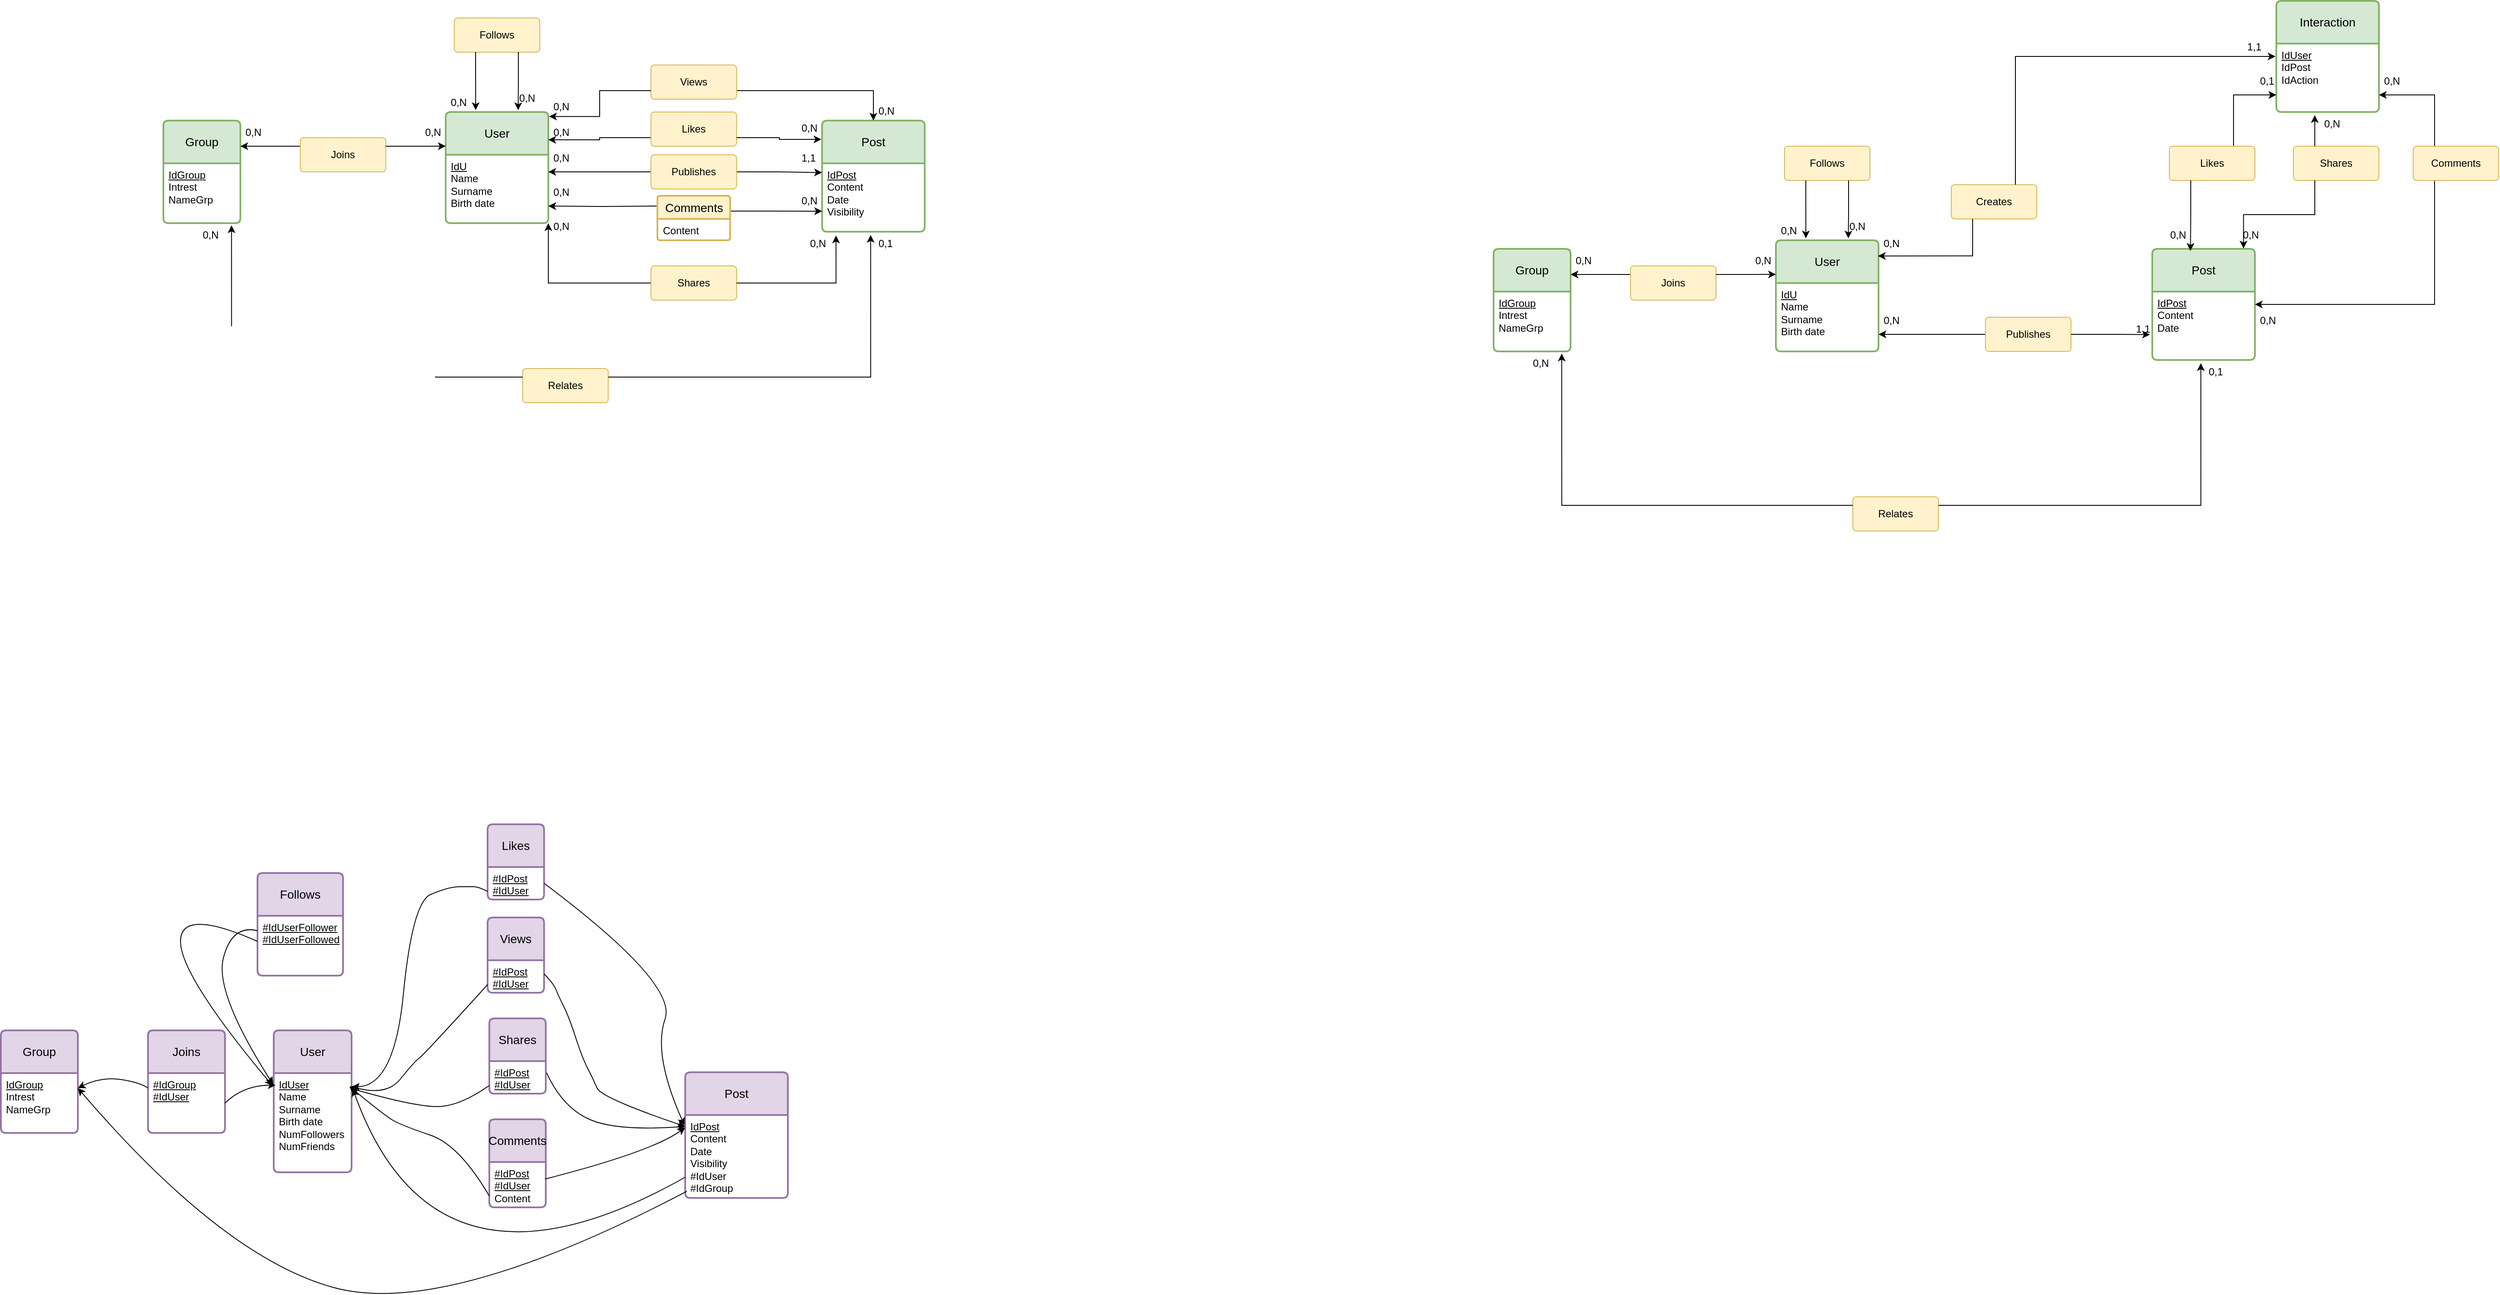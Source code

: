 <mxfile version="26.0.5">
  <diagram id="R2lEEEUBdFMjLlhIrx00" name="Page-1">
    <mxGraphModel dx="2925" dy="626" grid="1" gridSize="10" guides="1" tooltips="1" connect="1" arrows="0" fold="1" page="1" pageScale="1" pageWidth="1920" pageHeight="1200" math="0" shadow="0" extFonts="Permanent Marker^https://fonts.googleapis.com/css?family=Permanent+Marker">
      <root>
        <mxCell id="0" />
        <mxCell id="1" parent="0" />
        <mxCell id="twBmOA31EewbAZxq6B4R-10" value="User" style="swimlane;childLayout=stackLayout;horizontal=1;startSize=50;horizontalStack=0;rounded=1;fontSize=14;fontStyle=0;strokeWidth=2;resizeParent=0;resizeLast=1;shadow=0;dashed=0;align=center;arcSize=4;whiteSpace=wrap;html=1;fillColor=#d5e8d4;strokeColor=#82b366;" vertex="1" parent="1">
          <mxGeometry x="180" y="940" width="120" height="130" as="geometry" />
        </mxCell>
        <mxCell id="twBmOA31EewbAZxq6B4R-11" value="&lt;div&gt;&lt;u&gt;IdU&lt;/u&gt;&lt;/div&gt;&lt;div&gt;Name&lt;/div&gt;&lt;div&gt;Surname&lt;/div&gt;&lt;div&gt;Birth date&lt;/div&gt;" style="align=left;strokeColor=none;fillColor=none;spacingLeft=4;fontSize=12;verticalAlign=top;resizable=0;rotatable=0;part=1;html=1;" vertex="1" parent="twBmOA31EewbAZxq6B4R-10">
          <mxGeometry y="50" width="120" height="80" as="geometry" />
        </mxCell>
        <mxCell id="twBmOA31EewbAZxq6B4R-13" style="edgeStyle=orthogonalEdgeStyle;rounded=0;orthogonalLoop=1;jettySize=auto;html=1;exitX=1;exitY=1;exitDx=0;exitDy=0;entryX=1;entryY=1;entryDx=0;entryDy=0;" edge="1" parent="twBmOA31EewbAZxq6B4R-10" source="twBmOA31EewbAZxq6B4R-10" target="twBmOA31EewbAZxq6B4R-11">
          <mxGeometry relative="1" as="geometry" />
        </mxCell>
        <mxCell id="twBmOA31EewbAZxq6B4R-15" value="Post" style="swimlane;childLayout=stackLayout;horizontal=1;startSize=50;horizontalStack=0;rounded=1;fontSize=14;fontStyle=0;strokeWidth=2;resizeParent=0;resizeLast=1;shadow=0;dashed=0;align=center;arcSize=4;whiteSpace=wrap;html=1;fillColor=#d5e8d4;strokeColor=#82b366;" vertex="1" parent="1">
          <mxGeometry x="620" y="950" width="120" height="130" as="geometry" />
        </mxCell>
        <mxCell id="twBmOA31EewbAZxq6B4R-16" value="&lt;div&gt;&lt;u&gt;IdPost&lt;/u&gt;&lt;/div&gt;&lt;div&gt;Content&lt;/div&gt;&lt;div&gt;Date&lt;/div&gt;&lt;div&gt;Visibility&lt;br&gt;&lt;/div&gt;" style="align=left;strokeColor=none;fillColor=none;spacingLeft=4;fontSize=12;verticalAlign=top;resizable=0;rotatable=0;part=1;html=1;" vertex="1" parent="twBmOA31EewbAZxq6B4R-15">
          <mxGeometry y="50" width="120" height="80" as="geometry" />
        </mxCell>
        <mxCell id="twBmOA31EewbAZxq6B4R-17" style="edgeStyle=orthogonalEdgeStyle;rounded=0;orthogonalLoop=1;jettySize=auto;html=1;exitX=1;exitY=1;exitDx=0;exitDy=0;entryX=1;entryY=1;entryDx=0;entryDy=0;" edge="1" parent="twBmOA31EewbAZxq6B4R-15" source="twBmOA31EewbAZxq6B4R-15" target="twBmOA31EewbAZxq6B4R-16">
          <mxGeometry relative="1" as="geometry" />
        </mxCell>
        <mxCell id="twBmOA31EewbAZxq6B4R-31" style="edgeStyle=orthogonalEdgeStyle;rounded=0;orthogonalLoop=1;jettySize=auto;html=1;exitX=0;exitY=0.5;exitDx=0;exitDy=0;entryX=1;entryY=0.25;entryDx=0;entryDy=0;" edge="1" parent="1" source="twBmOA31EewbAZxq6B4R-29" target="twBmOA31EewbAZxq6B4R-11">
          <mxGeometry relative="1" as="geometry" />
        </mxCell>
        <mxCell id="twBmOA31EewbAZxq6B4R-53" style="edgeStyle=orthogonalEdgeStyle;rounded=0;orthogonalLoop=1;jettySize=auto;html=1;exitX=1;exitY=0.5;exitDx=0;exitDy=0;entryX=-0.001;entryY=0.135;entryDx=0;entryDy=0;entryPerimeter=0;" edge="1" parent="1" source="twBmOA31EewbAZxq6B4R-29" target="twBmOA31EewbAZxq6B4R-16">
          <mxGeometry relative="1" as="geometry">
            <mxPoint x="620" y="1010.222" as="targetPoint" />
          </mxGeometry>
        </mxCell>
        <mxCell id="twBmOA31EewbAZxq6B4R-29" value="&lt;div&gt;Publishes&lt;/div&gt;" style="rounded=1;arcSize=10;whiteSpace=wrap;html=1;align=center;fillColor=#fff2cc;strokeColor=#d6b656;" vertex="1" parent="1">
          <mxGeometry x="420" y="990" width="100" height="40" as="geometry" />
        </mxCell>
        <mxCell id="twBmOA31EewbAZxq6B4R-34" value="&lt;div&gt;1,1&lt;/div&gt;&lt;div&gt;&lt;br&gt;&lt;/div&gt;" style="text;strokeColor=none;fillColor=none;spacingLeft=4;spacingRight=4;overflow=hidden;rotatable=0;points=[[0,0.5],[1,0.5]];portConstraint=eastwest;fontSize=12;whiteSpace=wrap;html=1;" vertex="1" parent="1">
          <mxGeometry x="590" y="980" width="40" height="30" as="geometry" />
        </mxCell>
        <mxCell id="twBmOA31EewbAZxq6B4R-35" value="&lt;div&gt;0,N&lt;/div&gt;&lt;div&gt;&lt;br&gt;&lt;/div&gt;" style="text;strokeColor=none;fillColor=none;spacingLeft=4;spacingRight=4;overflow=hidden;rotatable=0;points=[[0,0.5],[1,0.5]];portConstraint=eastwest;fontSize=12;whiteSpace=wrap;html=1;" vertex="1" parent="1">
          <mxGeometry x="300" y="980" width="40" height="30" as="geometry" />
        </mxCell>
        <mxCell id="twBmOA31EewbAZxq6B4R-37" value="&lt;div&gt;Follows&lt;/div&gt;" style="rounded=1;arcSize=10;whiteSpace=wrap;html=1;align=center;fillColor=#fff2cc;strokeColor=#d6b656;" vertex="1" parent="1">
          <mxGeometry x="190" y="830" width="100" height="40" as="geometry" />
        </mxCell>
        <mxCell id="twBmOA31EewbAZxq6B4R-44" style="edgeStyle=orthogonalEdgeStyle;rounded=0;orthogonalLoop=1;jettySize=auto;html=1;exitX=0.75;exitY=1;exitDx=0;exitDy=0;entryX=0.706;entryY=-0.017;entryDx=0;entryDy=0;entryPerimeter=0;" edge="1" parent="1" source="twBmOA31EewbAZxq6B4R-37" target="twBmOA31EewbAZxq6B4R-10">
          <mxGeometry relative="1" as="geometry" />
        </mxCell>
        <mxCell id="twBmOA31EewbAZxq6B4R-46" value="&lt;div&gt;0,N&lt;/div&gt;&lt;div&gt;&lt;br&gt;&lt;/div&gt;" style="text;strokeColor=none;fillColor=none;spacingLeft=4;spacingRight=4;overflow=hidden;rotatable=0;points=[[0,0.5],[1,0.5]];portConstraint=eastwest;fontSize=12;whiteSpace=wrap;html=1;" vertex="1" parent="1">
          <mxGeometry x="260" y="910" width="40" height="30" as="geometry" />
        </mxCell>
        <mxCell id="twBmOA31EewbAZxq6B4R-47" value="&lt;div&gt;0,N&lt;/div&gt;&lt;div&gt;&lt;br&gt;&lt;/div&gt;" style="text;strokeColor=none;fillColor=none;spacingLeft=4;spacingRight=4;overflow=hidden;rotatable=0;points=[[0,0.5],[1,0.5]];portConstraint=eastwest;fontSize=12;whiteSpace=wrap;html=1;" vertex="1" parent="1">
          <mxGeometry x="180" y="915" width="40" height="30" as="geometry" />
        </mxCell>
        <mxCell id="twBmOA31EewbAZxq6B4R-57" style="edgeStyle=orthogonalEdgeStyle;rounded=0;orthogonalLoop=1;jettySize=auto;html=1;entryX=1;entryY=0.75;entryDx=0;entryDy=0;" edge="1" parent="1" target="twBmOA31EewbAZxq6B4R-11">
          <mxGeometry relative="1" as="geometry">
            <mxPoint x="427" y="1050" as="sourcePoint" />
          </mxGeometry>
        </mxCell>
        <mxCell id="twBmOA31EewbAZxq6B4R-61" style="edgeStyle=orthogonalEdgeStyle;rounded=0;orthogonalLoop=1;jettySize=auto;html=1;exitX=0.985;exitY=0.344;exitDx=0;exitDy=0;exitPerimeter=0;" edge="1" parent="1" source="twBmOA31EewbAZxq6B4R-401">
          <mxGeometry relative="1" as="geometry">
            <mxPoint x="520" y="1060.0" as="sourcePoint" />
            <mxPoint x="620" y="1056" as="targetPoint" />
          </mxGeometry>
        </mxCell>
        <mxCell id="twBmOA31EewbAZxq6B4R-62" value="&lt;div&gt;0,N&lt;/div&gt;&lt;div&gt;&lt;br&gt;&lt;/div&gt;" style="text;strokeColor=none;fillColor=none;spacingLeft=4;spacingRight=4;overflow=hidden;rotatable=0;points=[[0,0.5],[1,0.5]];portConstraint=eastwest;fontSize=12;whiteSpace=wrap;html=1;" vertex="1" parent="1">
          <mxGeometry x="590" y="1030" width="40" height="30" as="geometry" />
        </mxCell>
        <mxCell id="twBmOA31EewbAZxq6B4R-63" value="&lt;div&gt;0,N&lt;/div&gt;&lt;div&gt;&lt;br&gt;&lt;/div&gt;" style="text;strokeColor=none;fillColor=none;spacingLeft=4;spacingRight=4;overflow=hidden;rotatable=0;points=[[0,0.5],[1,0.5]];portConstraint=eastwest;fontSize=12;whiteSpace=wrap;html=1;" vertex="1" parent="1">
          <mxGeometry x="300" y="1020" width="40" height="30" as="geometry" />
        </mxCell>
        <mxCell id="twBmOA31EewbAZxq6B4R-94" style="edgeStyle=orthogonalEdgeStyle;rounded=0;orthogonalLoop=1;jettySize=auto;html=1;exitX=0;exitY=0.75;exitDx=0;exitDy=0;entryX=1;entryY=0.25;entryDx=0;entryDy=0;" edge="1" parent="1" source="twBmOA31EewbAZxq6B4R-64" target="twBmOA31EewbAZxq6B4R-10">
          <mxGeometry relative="1" as="geometry">
            <mxPoint x="305" y="970.143" as="targetPoint" />
          </mxGeometry>
        </mxCell>
        <mxCell id="twBmOA31EewbAZxq6B4R-64" value="Likes" style="rounded=1;arcSize=10;whiteSpace=wrap;html=1;align=center;fillColor=#fff2cc;strokeColor=#d6b656;" vertex="1" parent="1">
          <mxGeometry x="420" y="940" width="100" height="40" as="geometry" />
        </mxCell>
        <mxCell id="twBmOA31EewbAZxq6B4R-67" style="edgeStyle=orthogonalEdgeStyle;rounded=0;orthogonalLoop=1;jettySize=auto;html=1;exitX=1;exitY=0.75;exitDx=0;exitDy=0;entryX=-0.007;entryY=0.169;entryDx=0;entryDy=0;entryPerimeter=0;" edge="1" parent="1" source="twBmOA31EewbAZxq6B4R-64" target="twBmOA31EewbAZxq6B4R-15">
          <mxGeometry relative="1" as="geometry" />
        </mxCell>
        <mxCell id="twBmOA31EewbAZxq6B4R-68" value="&lt;div&gt;0,N&lt;/div&gt;&lt;div&gt;&lt;br&gt;&lt;/div&gt;" style="text;strokeColor=none;fillColor=none;spacingLeft=4;spacingRight=4;overflow=hidden;rotatable=0;points=[[0,0.5],[1,0.5]];portConstraint=eastwest;fontSize=12;whiteSpace=wrap;html=1;" vertex="1" parent="1">
          <mxGeometry x="590" y="945" width="40" height="30" as="geometry" />
        </mxCell>
        <mxCell id="twBmOA31EewbAZxq6B4R-69" value="&lt;div&gt;0,N&lt;/div&gt;&lt;div&gt;&lt;br&gt;&lt;/div&gt;" style="text;strokeColor=none;fillColor=none;spacingLeft=4;spacingRight=4;overflow=hidden;rotatable=0;points=[[0,0.5],[1,0.5]];portConstraint=eastwest;fontSize=12;whiteSpace=wrap;html=1;" vertex="1" parent="1">
          <mxGeometry x="300" y="950" width="40" height="30" as="geometry" />
        </mxCell>
        <mxCell id="twBmOA31EewbAZxq6B4R-72" style="edgeStyle=orthogonalEdgeStyle;rounded=0;orthogonalLoop=1;jettySize=auto;html=1;exitX=0;exitY=0.5;exitDx=0;exitDy=0;entryX=1;entryY=1;entryDx=0;entryDy=0;" edge="1" parent="1" source="twBmOA31EewbAZxq6B4R-70" target="twBmOA31EewbAZxq6B4R-11">
          <mxGeometry relative="1" as="geometry" />
        </mxCell>
        <mxCell id="twBmOA31EewbAZxq6B4R-70" value="&lt;div&gt;Shares&lt;/div&gt;" style="rounded=1;arcSize=10;whiteSpace=wrap;html=1;align=center;fillColor=#fff2cc;strokeColor=#d6b656;" vertex="1" parent="1">
          <mxGeometry x="420" y="1120" width="100" height="40" as="geometry" />
        </mxCell>
        <mxCell id="twBmOA31EewbAZxq6B4R-71" style="edgeStyle=orthogonalEdgeStyle;rounded=0;orthogonalLoop=1;jettySize=auto;html=1;exitX=1;exitY=0.5;exitDx=0;exitDy=0;entryX=0.136;entryY=1.056;entryDx=0;entryDy=0;entryPerimeter=0;" edge="1" parent="1" source="twBmOA31EewbAZxq6B4R-70" target="twBmOA31EewbAZxq6B4R-16">
          <mxGeometry relative="1" as="geometry" />
        </mxCell>
        <mxCell id="twBmOA31EewbAZxq6B4R-73" value="&lt;div&gt;0,N&lt;/div&gt;&lt;div&gt;&lt;br&gt;&lt;/div&gt;" style="text;strokeColor=none;fillColor=none;spacingLeft=4;spacingRight=4;overflow=hidden;rotatable=0;points=[[0,0.5],[1,0.5]];portConstraint=eastwest;fontSize=12;whiteSpace=wrap;html=1;" vertex="1" parent="1">
          <mxGeometry x="600" y="1080" width="40" height="30" as="geometry" />
        </mxCell>
        <mxCell id="twBmOA31EewbAZxq6B4R-74" value="&lt;div&gt;0,N&lt;/div&gt;&lt;div&gt;&lt;br&gt;&lt;/div&gt;" style="text;strokeColor=none;fillColor=none;spacingLeft=4;spacingRight=4;overflow=hidden;rotatable=0;points=[[0,0.5],[1,0.5]];portConstraint=eastwest;fontSize=12;whiteSpace=wrap;html=1;" vertex="1" parent="1">
          <mxGeometry x="300" y="1060" width="40" height="30" as="geometry" />
        </mxCell>
        <mxCell id="twBmOA31EewbAZxq6B4R-75" value="Group" style="swimlane;childLayout=stackLayout;horizontal=1;startSize=50;horizontalStack=0;rounded=1;fontSize=14;fontStyle=0;strokeWidth=2;resizeParent=0;resizeLast=1;shadow=0;dashed=0;align=center;arcSize=4;whiteSpace=wrap;html=1;fillColor=#d5e8d4;strokeColor=#82b366;" vertex="1" parent="1">
          <mxGeometry x="-150" y="950" width="90" height="120" as="geometry" />
        </mxCell>
        <mxCell id="twBmOA31EewbAZxq6B4R-76" value="&lt;div&gt;&lt;u&gt;IdGroup&lt;/u&gt;&lt;/div&gt;&lt;div&gt;&lt;div&gt;Intrest&lt;/div&gt;&lt;/div&gt;&lt;div&gt;NameGrp&lt;/div&gt;&lt;div&gt;&lt;br&gt;&lt;/div&gt;&lt;div&gt;&lt;br&gt;&lt;/div&gt;" style="align=left;strokeColor=none;fillColor=none;spacingLeft=4;fontSize=12;verticalAlign=top;resizable=0;rotatable=0;part=1;html=1;" vertex="1" parent="twBmOA31EewbAZxq6B4R-75">
          <mxGeometry y="50" width="90" height="70" as="geometry" />
        </mxCell>
        <mxCell id="twBmOA31EewbAZxq6B4R-77" style="edgeStyle=orthogonalEdgeStyle;rounded=0;orthogonalLoop=1;jettySize=auto;html=1;exitX=1;exitY=1;exitDx=0;exitDy=0;entryX=1;entryY=1;entryDx=0;entryDy=0;" edge="1" parent="twBmOA31EewbAZxq6B4R-75" source="twBmOA31EewbAZxq6B4R-75" target="twBmOA31EewbAZxq6B4R-76">
          <mxGeometry relative="1" as="geometry" />
        </mxCell>
        <mxCell id="twBmOA31EewbAZxq6B4R-79" style="edgeStyle=orthogonalEdgeStyle;rounded=0;orthogonalLoop=1;jettySize=auto;html=1;exitX=0;exitY=0.25;exitDx=0;exitDy=0;entryX=1;entryY=0.25;entryDx=0;entryDy=0;" edge="1" parent="1" source="twBmOA31EewbAZxq6B4R-78" target="twBmOA31EewbAZxq6B4R-75">
          <mxGeometry relative="1" as="geometry" />
        </mxCell>
        <mxCell id="twBmOA31EewbAZxq6B4R-78" value="&lt;div&gt;Joins&lt;/div&gt;" style="rounded=1;arcSize=10;whiteSpace=wrap;html=1;align=center;fillColor=#fff2cc;strokeColor=#d6b656;" vertex="1" parent="1">
          <mxGeometry x="10" y="970" width="100" height="40" as="geometry" />
        </mxCell>
        <mxCell id="twBmOA31EewbAZxq6B4R-80" style="edgeStyle=orthogonalEdgeStyle;rounded=0;orthogonalLoop=1;jettySize=auto;html=1;exitX=1;exitY=0.25;exitDx=0;exitDy=0;entryX=0;entryY=0.307;entryDx=0;entryDy=0;entryPerimeter=0;" edge="1" parent="1" source="twBmOA31EewbAZxq6B4R-78" target="twBmOA31EewbAZxq6B4R-10">
          <mxGeometry relative="1" as="geometry" />
        </mxCell>
        <mxCell id="twBmOA31EewbAZxq6B4R-81" value="&lt;div&gt;0,N&lt;/div&gt;&lt;div&gt;&lt;br&gt;&lt;/div&gt;" style="text;strokeColor=none;fillColor=none;spacingLeft=4;spacingRight=4;overflow=hidden;rotatable=0;points=[[0,0.5],[1,0.5]];portConstraint=eastwest;fontSize=12;whiteSpace=wrap;html=1;" vertex="1" parent="1">
          <mxGeometry x="150" y="950" width="40" height="30" as="geometry" />
        </mxCell>
        <mxCell id="twBmOA31EewbAZxq6B4R-82" value="&lt;div&gt;0,N&lt;/div&gt;&lt;div&gt;&lt;br&gt;&lt;/div&gt;" style="text;strokeColor=none;fillColor=none;spacingLeft=4;spacingRight=4;overflow=hidden;rotatable=0;points=[[0,0.5],[1,0.5]];portConstraint=eastwest;fontSize=12;whiteSpace=wrap;html=1;" vertex="1" parent="1">
          <mxGeometry x="-60" y="950" width="40" height="30" as="geometry" />
        </mxCell>
        <mxCell id="twBmOA31EewbAZxq6B4R-83" value="&lt;div&gt;Relates&lt;/div&gt;" style="rounded=1;arcSize=10;whiteSpace=wrap;html=1;align=center;fillColor=#fff2cc;strokeColor=#d6b656;" vertex="1" parent="1">
          <mxGeometry x="270" y="1240" width="100" height="40" as="geometry" />
        </mxCell>
        <mxCell id="twBmOA31EewbAZxq6B4R-84" style="edgeStyle=orthogonalEdgeStyle;rounded=0;orthogonalLoop=1;jettySize=auto;html=1;exitX=0;exitY=0.25;exitDx=0;exitDy=0;entryX=0.885;entryY=1.036;entryDx=0;entryDy=0;entryPerimeter=0;" edge="1" parent="1" source="twBmOA31EewbAZxq6B4R-83" target="twBmOA31EewbAZxq6B4R-76">
          <mxGeometry relative="1" as="geometry" />
        </mxCell>
        <mxCell id="twBmOA31EewbAZxq6B4R-85" style="edgeStyle=orthogonalEdgeStyle;rounded=0;orthogonalLoop=1;jettySize=auto;html=1;exitX=1;exitY=0.25;exitDx=0;exitDy=0;entryX=0.473;entryY=1.047;entryDx=0;entryDy=0;entryPerimeter=0;" edge="1" parent="1" source="twBmOA31EewbAZxq6B4R-83" target="twBmOA31EewbAZxq6B4R-16">
          <mxGeometry relative="1" as="geometry" />
        </mxCell>
        <mxCell id="twBmOA31EewbAZxq6B4R-86" value="0,1" style="text;strokeColor=none;fillColor=none;spacingLeft=4;spacingRight=4;overflow=hidden;rotatable=0;points=[[0,0.5],[1,0.5]];portConstraint=eastwest;fontSize=12;whiteSpace=wrap;html=1;" vertex="1" parent="1">
          <mxGeometry x="680" y="1080" width="40" height="30" as="geometry" />
        </mxCell>
        <mxCell id="twBmOA31EewbAZxq6B4R-87" value="&lt;div&gt;0,N&lt;/div&gt;" style="text;strokeColor=none;fillColor=none;spacingLeft=4;spacingRight=4;overflow=hidden;rotatable=0;points=[[0,0.5],[1,0.5]];portConstraint=eastwest;fontSize=12;whiteSpace=wrap;html=1;" vertex="1" parent="1">
          <mxGeometry x="-110" y="1070" width="40" height="30" as="geometry" />
        </mxCell>
        <mxCell id="twBmOA31EewbAZxq6B4R-92" style="edgeStyle=orthogonalEdgeStyle;rounded=0;orthogonalLoop=1;jettySize=auto;html=1;exitX=1;exitY=0.75;exitDx=0;exitDy=0;entryX=0.5;entryY=0;entryDx=0;entryDy=0;" edge="1" parent="1" source="twBmOA31EewbAZxq6B4R-90" target="twBmOA31EewbAZxq6B4R-15">
          <mxGeometry relative="1" as="geometry" />
        </mxCell>
        <mxCell id="twBmOA31EewbAZxq6B4R-90" value="Views" style="rounded=1;arcSize=10;whiteSpace=wrap;html=1;align=center;fillColor=#fff2cc;strokeColor=#d6b656;" vertex="1" parent="1">
          <mxGeometry x="420" y="885" width="100" height="40" as="geometry" />
        </mxCell>
        <mxCell id="twBmOA31EewbAZxq6B4R-96" style="edgeStyle=orthogonalEdgeStyle;rounded=0;orthogonalLoop=1;jettySize=auto;html=1;exitX=0;exitY=0.75;exitDx=0;exitDy=0;entryX=1.008;entryY=0.04;entryDx=0;entryDy=0;entryPerimeter=0;" edge="1" parent="1" source="twBmOA31EewbAZxq6B4R-90" target="twBmOA31EewbAZxq6B4R-10">
          <mxGeometry relative="1" as="geometry" />
        </mxCell>
        <mxCell id="twBmOA31EewbAZxq6B4R-97" value="&lt;div&gt;0,N&lt;/div&gt;&lt;div&gt;&lt;br&gt;&lt;/div&gt;" style="text;strokeColor=none;fillColor=none;spacingLeft=4;spacingRight=4;overflow=hidden;rotatable=0;points=[[0,0.5],[1,0.5]];portConstraint=eastwest;fontSize=12;whiteSpace=wrap;html=1;" vertex="1" parent="1">
          <mxGeometry x="300" y="920" width="40" height="30" as="geometry" />
        </mxCell>
        <mxCell id="twBmOA31EewbAZxq6B4R-98" value="&lt;div&gt;0,N&lt;/div&gt;&lt;div&gt;&lt;br&gt;&lt;/div&gt;" style="text;strokeColor=none;fillColor=none;spacingLeft=4;spacingRight=4;overflow=hidden;rotatable=0;points=[[0,0.5],[1,0.5]];portConstraint=eastwest;fontSize=12;whiteSpace=wrap;html=1;" vertex="1" parent="1">
          <mxGeometry x="680" y="925" width="40" height="30" as="geometry" />
        </mxCell>
        <mxCell id="twBmOA31EewbAZxq6B4R-104" style="edgeStyle=orthogonalEdgeStyle;rounded=0;orthogonalLoop=1;jettySize=auto;html=1;exitX=0.25;exitY=1;exitDx=0;exitDy=0;entryX=0.292;entryY=-0.017;entryDx=0;entryDy=0;entryPerimeter=0;" edge="1" parent="1" source="twBmOA31EewbAZxq6B4R-37" target="twBmOA31EewbAZxq6B4R-10">
          <mxGeometry relative="1" as="geometry" />
        </mxCell>
        <mxCell id="twBmOA31EewbAZxq6B4R-115" value="User" style="swimlane;childLayout=stackLayout;horizontal=1;startSize=50;horizontalStack=0;rounded=1;fontSize=14;fontStyle=0;strokeWidth=2;resizeParent=0;resizeLast=1;shadow=0;dashed=0;align=center;arcSize=4;whiteSpace=wrap;html=1;fillColor=#d5e8d4;strokeColor=#82b366;" vertex="1" parent="1">
          <mxGeometry x="1735" y="1090" width="120" height="130" as="geometry" />
        </mxCell>
        <mxCell id="twBmOA31EewbAZxq6B4R-116" value="&lt;div&gt;&lt;u&gt;IdU&lt;/u&gt;&lt;/div&gt;&lt;div&gt;Name&lt;/div&gt;&lt;div&gt;Surname&lt;/div&gt;&lt;div&gt;Birth date&lt;/div&gt;" style="align=left;strokeColor=none;fillColor=none;spacingLeft=4;fontSize=12;verticalAlign=top;resizable=0;rotatable=0;part=1;html=1;" vertex="1" parent="twBmOA31EewbAZxq6B4R-115">
          <mxGeometry y="50" width="120" height="80" as="geometry" />
        </mxCell>
        <mxCell id="twBmOA31EewbAZxq6B4R-117" style="edgeStyle=orthogonalEdgeStyle;rounded=0;orthogonalLoop=1;jettySize=auto;html=1;exitX=1;exitY=1;exitDx=0;exitDy=0;entryX=1;entryY=1;entryDx=0;entryDy=0;" edge="1" parent="twBmOA31EewbAZxq6B4R-115" source="twBmOA31EewbAZxq6B4R-115" target="twBmOA31EewbAZxq6B4R-116">
          <mxGeometry relative="1" as="geometry" />
        </mxCell>
        <mxCell id="twBmOA31EewbAZxq6B4R-118" value="Post" style="swimlane;childLayout=stackLayout;horizontal=1;startSize=50;horizontalStack=0;rounded=1;fontSize=14;fontStyle=0;strokeWidth=2;resizeParent=0;resizeLast=1;shadow=0;dashed=0;align=center;arcSize=4;whiteSpace=wrap;html=1;fillColor=#d5e8d4;strokeColor=#82b366;" vertex="1" parent="1">
          <mxGeometry x="2175" y="1100" width="120" height="130" as="geometry" />
        </mxCell>
        <mxCell id="twBmOA31EewbAZxq6B4R-119" value="&lt;div&gt;&lt;u&gt;IdPost&lt;/u&gt;&lt;/div&gt;&lt;div&gt;Content&lt;/div&gt;&lt;div&gt;Date&lt;/div&gt;&lt;div&gt;&lt;br&gt;&lt;/div&gt;" style="align=left;strokeColor=none;fillColor=none;spacingLeft=4;fontSize=12;verticalAlign=top;resizable=0;rotatable=0;part=1;html=1;" vertex="1" parent="twBmOA31EewbAZxq6B4R-118">
          <mxGeometry y="50" width="120" height="80" as="geometry" />
        </mxCell>
        <mxCell id="twBmOA31EewbAZxq6B4R-120" style="edgeStyle=orthogonalEdgeStyle;rounded=0;orthogonalLoop=1;jettySize=auto;html=1;exitX=1;exitY=1;exitDx=0;exitDy=0;entryX=1;entryY=1;entryDx=0;entryDy=0;" edge="1" parent="twBmOA31EewbAZxq6B4R-118" source="twBmOA31EewbAZxq6B4R-118" target="twBmOA31EewbAZxq6B4R-119">
          <mxGeometry relative="1" as="geometry" />
        </mxCell>
        <mxCell id="twBmOA31EewbAZxq6B4R-276" style="edgeStyle=orthogonalEdgeStyle;rounded=0;orthogonalLoop=1;jettySize=auto;html=1;exitX=0;exitY=0.5;exitDx=0;exitDy=0;entryX=1;entryY=0.75;entryDx=0;entryDy=0;" edge="1" parent="1" source="twBmOA31EewbAZxq6B4R-123" target="twBmOA31EewbAZxq6B4R-116">
          <mxGeometry relative="1" as="geometry" />
        </mxCell>
        <mxCell id="twBmOA31EewbAZxq6B4R-123" value="&lt;div&gt;Publishes&lt;/div&gt;" style="rounded=1;arcSize=10;whiteSpace=wrap;html=1;align=center;fillColor=#fff2cc;strokeColor=#d6b656;" vertex="1" parent="1">
          <mxGeometry x="1980" y="1180" width="100" height="40" as="geometry" />
        </mxCell>
        <mxCell id="twBmOA31EewbAZxq6B4R-124" value="&lt;div&gt;1,1&lt;/div&gt;&lt;div&gt;&lt;br&gt;&lt;/div&gt;" style="text;strokeColor=none;fillColor=none;spacingLeft=4;spacingRight=4;overflow=hidden;rotatable=0;points=[[0,0.5],[1,0.5]];portConstraint=eastwest;fontSize=12;whiteSpace=wrap;html=1;" vertex="1" parent="1">
          <mxGeometry x="2150" y="1180" width="40" height="30" as="geometry" />
        </mxCell>
        <mxCell id="twBmOA31EewbAZxq6B4R-125" value="&lt;div&gt;0,N&lt;/div&gt;&lt;div&gt;&lt;br&gt;&lt;/div&gt;" style="text;strokeColor=none;fillColor=none;spacingLeft=4;spacingRight=4;overflow=hidden;rotatable=0;points=[[0,0.5],[1,0.5]];portConstraint=eastwest;fontSize=12;whiteSpace=wrap;html=1;" vertex="1" parent="1">
          <mxGeometry x="1855" y="1170" width="40" height="30" as="geometry" />
        </mxCell>
        <mxCell id="twBmOA31EewbAZxq6B4R-127" value="&lt;div&gt;Follows&lt;/div&gt;" style="rounded=1;arcSize=10;whiteSpace=wrap;html=1;align=center;fillColor=#fff2cc;strokeColor=#d6b656;" vertex="1" parent="1">
          <mxGeometry x="1745" y="980" width="100" height="40" as="geometry" />
        </mxCell>
        <mxCell id="twBmOA31EewbAZxq6B4R-129" style="edgeStyle=orthogonalEdgeStyle;rounded=0;orthogonalLoop=1;jettySize=auto;html=1;exitX=0.75;exitY=1;exitDx=0;exitDy=0;entryX=0.706;entryY=-0.017;entryDx=0;entryDy=0;entryPerimeter=0;" edge="1" parent="1" source="twBmOA31EewbAZxq6B4R-127" target="twBmOA31EewbAZxq6B4R-115">
          <mxGeometry relative="1" as="geometry" />
        </mxCell>
        <mxCell id="twBmOA31EewbAZxq6B4R-130" value="&lt;div&gt;0,N&lt;/div&gt;&lt;div&gt;&lt;br&gt;&lt;/div&gt;" style="text;strokeColor=none;fillColor=none;spacingLeft=4;spacingRight=4;overflow=hidden;rotatable=0;points=[[0,0.5],[1,0.5]];portConstraint=eastwest;fontSize=12;whiteSpace=wrap;html=1;" vertex="1" parent="1">
          <mxGeometry x="1815" y="1060" width="40" height="30" as="geometry" />
        </mxCell>
        <mxCell id="twBmOA31EewbAZxq6B4R-131" value="&lt;div&gt;0,N&lt;/div&gt;&lt;div&gt;&lt;br&gt;&lt;/div&gt;" style="text;strokeColor=none;fillColor=none;spacingLeft=4;spacingRight=4;overflow=hidden;rotatable=0;points=[[0,0.5],[1,0.5]];portConstraint=eastwest;fontSize=12;whiteSpace=wrap;html=1;" vertex="1" parent="1">
          <mxGeometry x="1735" y="1065" width="40" height="30" as="geometry" />
        </mxCell>
        <mxCell id="twBmOA31EewbAZxq6B4R-149" value="Group" style="swimlane;childLayout=stackLayout;horizontal=1;startSize=50;horizontalStack=0;rounded=1;fontSize=14;fontStyle=0;strokeWidth=2;resizeParent=0;resizeLast=1;shadow=0;dashed=0;align=center;arcSize=4;whiteSpace=wrap;html=1;fillColor=#d5e8d4;strokeColor=#82b366;" vertex="1" parent="1">
          <mxGeometry x="1405" y="1100" width="90" height="120" as="geometry" />
        </mxCell>
        <mxCell id="twBmOA31EewbAZxq6B4R-150" value="&lt;div&gt;&lt;u&gt;IdGroup&lt;/u&gt;&lt;/div&gt;&lt;div&gt;&lt;div&gt;Intrest&lt;/div&gt;&lt;/div&gt;&lt;div&gt;NameGrp&lt;/div&gt;&lt;div&gt;&lt;br&gt;&lt;/div&gt;&lt;div&gt;&lt;br&gt;&lt;/div&gt;" style="align=left;strokeColor=none;fillColor=none;spacingLeft=4;fontSize=12;verticalAlign=top;resizable=0;rotatable=0;part=1;html=1;" vertex="1" parent="twBmOA31EewbAZxq6B4R-149">
          <mxGeometry y="50" width="90" height="70" as="geometry" />
        </mxCell>
        <mxCell id="twBmOA31EewbAZxq6B4R-151" style="edgeStyle=orthogonalEdgeStyle;rounded=0;orthogonalLoop=1;jettySize=auto;html=1;exitX=1;exitY=1;exitDx=0;exitDy=0;entryX=1;entryY=1;entryDx=0;entryDy=0;" edge="1" parent="twBmOA31EewbAZxq6B4R-149" source="twBmOA31EewbAZxq6B4R-149" target="twBmOA31EewbAZxq6B4R-150">
          <mxGeometry relative="1" as="geometry" />
        </mxCell>
        <mxCell id="twBmOA31EewbAZxq6B4R-152" style="edgeStyle=orthogonalEdgeStyle;rounded=0;orthogonalLoop=1;jettySize=auto;html=1;exitX=0;exitY=0.25;exitDx=0;exitDy=0;entryX=1;entryY=0.25;entryDx=0;entryDy=0;" edge="1" parent="1" source="twBmOA31EewbAZxq6B4R-153" target="twBmOA31EewbAZxq6B4R-149">
          <mxGeometry relative="1" as="geometry" />
        </mxCell>
        <mxCell id="twBmOA31EewbAZxq6B4R-153" value="&lt;div&gt;Joins&lt;/div&gt;" style="rounded=1;arcSize=10;whiteSpace=wrap;html=1;align=center;fillColor=#fff2cc;strokeColor=#d6b656;" vertex="1" parent="1">
          <mxGeometry x="1565" y="1120" width="100" height="40" as="geometry" />
        </mxCell>
        <mxCell id="twBmOA31EewbAZxq6B4R-154" style="edgeStyle=orthogonalEdgeStyle;rounded=0;orthogonalLoop=1;jettySize=auto;html=1;exitX=1;exitY=0.25;exitDx=0;exitDy=0;entryX=0;entryY=0.307;entryDx=0;entryDy=0;entryPerimeter=0;" edge="1" parent="1" source="twBmOA31EewbAZxq6B4R-153" target="twBmOA31EewbAZxq6B4R-115">
          <mxGeometry relative="1" as="geometry" />
        </mxCell>
        <mxCell id="twBmOA31EewbAZxq6B4R-155" value="&lt;div&gt;0,N&lt;/div&gt;&lt;div&gt;&lt;br&gt;&lt;/div&gt;" style="text;strokeColor=none;fillColor=none;spacingLeft=4;spacingRight=4;overflow=hidden;rotatable=0;points=[[0,0.5],[1,0.5]];portConstraint=eastwest;fontSize=12;whiteSpace=wrap;html=1;" vertex="1" parent="1">
          <mxGeometry x="1705" y="1100" width="40" height="30" as="geometry" />
        </mxCell>
        <mxCell id="twBmOA31EewbAZxq6B4R-156" value="&lt;div&gt;0,N&lt;/div&gt;&lt;div&gt;&lt;br&gt;&lt;/div&gt;" style="text;strokeColor=none;fillColor=none;spacingLeft=4;spacingRight=4;overflow=hidden;rotatable=0;points=[[0,0.5],[1,0.5]];portConstraint=eastwest;fontSize=12;whiteSpace=wrap;html=1;" vertex="1" parent="1">
          <mxGeometry x="1495" y="1100" width="40" height="30" as="geometry" />
        </mxCell>
        <mxCell id="twBmOA31EewbAZxq6B4R-157" value="&lt;div&gt;Relates&lt;/div&gt;" style="rounded=1;arcSize=10;whiteSpace=wrap;html=1;align=center;fillColor=#fff2cc;strokeColor=#d6b656;" vertex="1" parent="1">
          <mxGeometry x="1825" y="1390" width="100" height="40" as="geometry" />
        </mxCell>
        <mxCell id="twBmOA31EewbAZxq6B4R-158" style="edgeStyle=orthogonalEdgeStyle;rounded=0;orthogonalLoop=1;jettySize=auto;html=1;exitX=0;exitY=0.25;exitDx=0;exitDy=0;entryX=0.885;entryY=1.036;entryDx=0;entryDy=0;entryPerimeter=0;" edge="1" parent="1" source="twBmOA31EewbAZxq6B4R-157" target="twBmOA31EewbAZxq6B4R-150">
          <mxGeometry relative="1" as="geometry" />
        </mxCell>
        <mxCell id="twBmOA31EewbAZxq6B4R-159" style="edgeStyle=orthogonalEdgeStyle;rounded=0;orthogonalLoop=1;jettySize=auto;html=1;exitX=1;exitY=0.25;exitDx=0;exitDy=0;entryX=0.473;entryY=1.047;entryDx=0;entryDy=0;entryPerimeter=0;" edge="1" parent="1" source="twBmOA31EewbAZxq6B4R-157" target="twBmOA31EewbAZxq6B4R-119">
          <mxGeometry relative="1" as="geometry" />
        </mxCell>
        <mxCell id="twBmOA31EewbAZxq6B4R-160" value="0,1" style="text;strokeColor=none;fillColor=none;spacingLeft=4;spacingRight=4;overflow=hidden;rotatable=0;points=[[0,0.5],[1,0.5]];portConstraint=eastwest;fontSize=12;whiteSpace=wrap;html=1;" vertex="1" parent="1">
          <mxGeometry x="2235" y="1230" width="40" height="30" as="geometry" />
        </mxCell>
        <mxCell id="twBmOA31EewbAZxq6B4R-161" value="&lt;div&gt;0,N&lt;/div&gt;" style="text;strokeColor=none;fillColor=none;spacingLeft=4;spacingRight=4;overflow=hidden;rotatable=0;points=[[0,0.5],[1,0.5]];portConstraint=eastwest;fontSize=12;whiteSpace=wrap;html=1;" vertex="1" parent="1">
          <mxGeometry x="1445" y="1220" width="40" height="30" as="geometry" />
        </mxCell>
        <mxCell id="twBmOA31EewbAZxq6B4R-168" style="edgeStyle=orthogonalEdgeStyle;rounded=0;orthogonalLoop=1;jettySize=auto;html=1;exitX=0.25;exitY=1;exitDx=0;exitDy=0;entryX=0.292;entryY=-0.017;entryDx=0;entryDy=0;entryPerimeter=0;" edge="1" parent="1" source="twBmOA31EewbAZxq6B4R-127" target="twBmOA31EewbAZxq6B4R-115">
          <mxGeometry relative="1" as="geometry" />
        </mxCell>
        <mxCell id="twBmOA31EewbAZxq6B4R-277" style="edgeStyle=orthogonalEdgeStyle;rounded=0;orthogonalLoop=1;jettySize=auto;html=1;exitX=1;exitY=0.5;exitDx=0;exitDy=0;entryX=-0.022;entryY=0.629;entryDx=0;entryDy=0;entryPerimeter=0;" edge="1" parent="1" source="twBmOA31EewbAZxq6B4R-123" target="twBmOA31EewbAZxq6B4R-119">
          <mxGeometry relative="1" as="geometry" />
        </mxCell>
        <mxCell id="twBmOA31EewbAZxq6B4R-278" value="Creates" style="rounded=1;arcSize=10;whiteSpace=wrap;html=1;align=center;fillColor=#fff2cc;strokeColor=#d6b656;" vertex="1" parent="1">
          <mxGeometry x="1940" y="1025" width="100" height="40" as="geometry" />
        </mxCell>
        <mxCell id="twBmOA31EewbAZxq6B4R-279" style="edgeStyle=orthogonalEdgeStyle;rounded=0;orthogonalLoop=1;jettySize=auto;html=1;exitX=0.25;exitY=1;exitDx=0;exitDy=0;entryX=0.994;entryY=0.141;entryDx=0;entryDy=0;entryPerimeter=0;" edge="1" parent="1" source="twBmOA31EewbAZxq6B4R-278" target="twBmOA31EewbAZxq6B4R-115">
          <mxGeometry relative="1" as="geometry" />
        </mxCell>
        <mxCell id="twBmOA31EewbAZxq6B4R-280" value="Interaction" style="swimlane;childLayout=stackLayout;horizontal=1;startSize=50;horizontalStack=0;rounded=1;fontSize=14;fontStyle=0;strokeWidth=2;resizeParent=0;resizeLast=1;shadow=0;dashed=0;align=center;arcSize=4;whiteSpace=wrap;html=1;fillColor=#d5e8d4;strokeColor=#82b366;" vertex="1" parent="1">
          <mxGeometry x="2320" y="810" width="120" height="130" as="geometry" />
        </mxCell>
        <mxCell id="twBmOA31EewbAZxq6B4R-281" value="&lt;div&gt;&lt;u&gt;IdUser&lt;/u&gt;&lt;/div&gt;&lt;div&gt;IdPost&lt;/div&gt;&lt;div&gt;IdAction&lt;br&gt;&lt;/div&gt;" style="align=left;strokeColor=none;fillColor=none;spacingLeft=4;fontSize=12;verticalAlign=top;resizable=0;rotatable=0;part=1;html=1;" vertex="1" parent="twBmOA31EewbAZxq6B4R-280">
          <mxGeometry y="50" width="120" height="80" as="geometry" />
        </mxCell>
        <mxCell id="twBmOA31EewbAZxq6B4R-282" style="edgeStyle=orthogonalEdgeStyle;rounded=0;orthogonalLoop=1;jettySize=auto;html=1;exitX=1;exitY=1;exitDx=0;exitDy=0;entryX=1;entryY=1;entryDx=0;entryDy=0;" edge="1" parent="twBmOA31EewbAZxq6B4R-280" source="twBmOA31EewbAZxq6B4R-280" target="twBmOA31EewbAZxq6B4R-281">
          <mxGeometry relative="1" as="geometry" />
        </mxCell>
        <mxCell id="twBmOA31EewbAZxq6B4R-283" style="edgeStyle=orthogonalEdgeStyle;rounded=0;orthogonalLoop=1;jettySize=auto;html=1;exitX=0.75;exitY=0;exitDx=0;exitDy=0;entryX=-0.008;entryY=0.188;entryDx=0;entryDy=0;entryPerimeter=0;" edge="1" parent="1" source="twBmOA31EewbAZxq6B4R-278" target="twBmOA31EewbAZxq6B4R-281">
          <mxGeometry relative="1" as="geometry" />
        </mxCell>
        <mxCell id="twBmOA31EewbAZxq6B4R-284" value="&lt;div&gt;0,N&lt;/div&gt;&lt;div&gt;&lt;br&gt;&lt;/div&gt;" style="text;strokeColor=none;fillColor=none;spacingLeft=4;spacingRight=4;overflow=hidden;rotatable=0;points=[[0,0.5],[1,0.5]];portConstraint=eastwest;fontSize=12;whiteSpace=wrap;html=1;" vertex="1" parent="1">
          <mxGeometry x="1855" y="1080" width="40" height="30" as="geometry" />
        </mxCell>
        <mxCell id="twBmOA31EewbAZxq6B4R-285" value="1,1" style="text;strokeColor=none;fillColor=none;spacingLeft=4;spacingRight=4;overflow=hidden;rotatable=0;points=[[0,0.5],[1,0.5]];portConstraint=eastwest;fontSize=12;whiteSpace=wrap;html=1;" vertex="1" parent="1">
          <mxGeometry x="2280" y="850" width="40" height="30" as="geometry" />
        </mxCell>
        <mxCell id="twBmOA31EewbAZxq6B4R-290" style="edgeStyle=orthogonalEdgeStyle;rounded=0;orthogonalLoop=1;jettySize=auto;html=1;exitX=0.75;exitY=0;exitDx=0;exitDy=0;entryX=0;entryY=0.75;entryDx=0;entryDy=0;" edge="1" parent="1" source="twBmOA31EewbAZxq6B4R-286" target="twBmOA31EewbAZxq6B4R-281">
          <mxGeometry relative="1" as="geometry" />
        </mxCell>
        <mxCell id="twBmOA31EewbAZxq6B4R-286" value="Likes" style="rounded=1;arcSize=10;whiteSpace=wrap;html=1;align=center;fillColor=#fff2cc;strokeColor=#d6b656;" vertex="1" parent="1">
          <mxGeometry x="2195" y="980" width="100" height="40" as="geometry" />
        </mxCell>
        <mxCell id="twBmOA31EewbAZxq6B4R-287" value="Shares" style="rounded=1;arcSize=10;whiteSpace=wrap;html=1;align=center;fillColor=#fff2cc;strokeColor=#d6b656;" vertex="1" parent="1">
          <mxGeometry x="2340" y="980" width="100" height="40" as="geometry" />
        </mxCell>
        <mxCell id="twBmOA31EewbAZxq6B4R-294" style="edgeStyle=orthogonalEdgeStyle;rounded=0;orthogonalLoop=1;jettySize=auto;html=1;exitX=0.25;exitY=0;exitDx=0;exitDy=0;entryX=1;entryY=0.75;entryDx=0;entryDy=0;" edge="1" parent="1" source="twBmOA31EewbAZxq6B4R-288" target="twBmOA31EewbAZxq6B4R-281">
          <mxGeometry relative="1" as="geometry" />
        </mxCell>
        <mxCell id="twBmOA31EewbAZxq6B4R-295" style="edgeStyle=orthogonalEdgeStyle;rounded=0;orthogonalLoop=1;jettySize=auto;html=1;exitX=0.25;exitY=1;exitDx=0;exitDy=0;entryX=1;entryY=0.5;entryDx=0;entryDy=0;" edge="1" parent="1" source="twBmOA31EewbAZxq6B4R-288" target="twBmOA31EewbAZxq6B4R-118">
          <mxGeometry relative="1" as="geometry" />
        </mxCell>
        <mxCell id="twBmOA31EewbAZxq6B4R-288" value="Comments" style="rounded=1;arcSize=10;whiteSpace=wrap;html=1;align=center;fillColor=#fff2cc;strokeColor=#d6b656;" vertex="1" parent="1">
          <mxGeometry x="2480" y="980" width="100" height="40" as="geometry" />
        </mxCell>
        <mxCell id="twBmOA31EewbAZxq6B4R-291" style="edgeStyle=orthogonalEdgeStyle;rounded=0;orthogonalLoop=1;jettySize=auto;html=1;exitX=0.25;exitY=1;exitDx=0;exitDy=0;entryX=0.372;entryY=0.018;entryDx=0;entryDy=0;entryPerimeter=0;" edge="1" parent="1" source="twBmOA31EewbAZxq6B4R-286" target="twBmOA31EewbAZxq6B4R-118">
          <mxGeometry relative="1" as="geometry" />
        </mxCell>
        <mxCell id="twBmOA31EewbAZxq6B4R-292" style="edgeStyle=orthogonalEdgeStyle;rounded=0;orthogonalLoop=1;jettySize=auto;html=1;exitX=0.25;exitY=0;exitDx=0;exitDy=0;entryX=0.375;entryY=1.046;entryDx=0;entryDy=0;entryPerimeter=0;" edge="1" parent="1" source="twBmOA31EewbAZxq6B4R-287" target="twBmOA31EewbAZxq6B4R-281">
          <mxGeometry relative="1" as="geometry" />
        </mxCell>
        <mxCell id="twBmOA31EewbAZxq6B4R-293" style="edgeStyle=orthogonalEdgeStyle;rounded=0;orthogonalLoop=1;jettySize=auto;html=1;exitX=0.25;exitY=1;exitDx=0;exitDy=0;entryX=0.889;entryY=-0.003;entryDx=0;entryDy=0;entryPerimeter=0;" edge="1" parent="1" source="twBmOA31EewbAZxq6B4R-287" target="twBmOA31EewbAZxq6B4R-118">
          <mxGeometry relative="1" as="geometry" />
        </mxCell>
        <mxCell id="twBmOA31EewbAZxq6B4R-296" value="0,1" style="text;strokeColor=none;fillColor=none;spacingLeft=4;spacingRight=4;overflow=hidden;rotatable=0;points=[[0,0.5],[1,0.5]];portConstraint=eastwest;fontSize=12;whiteSpace=wrap;html=1;" vertex="1" parent="1">
          <mxGeometry x="2295" y="890" width="40" height="30" as="geometry" />
        </mxCell>
        <mxCell id="twBmOA31EewbAZxq6B4R-297" value="0,N" style="text;strokeColor=none;fillColor=none;spacingLeft=4;spacingRight=4;overflow=hidden;rotatable=0;points=[[0,0.5],[1,0.5]];portConstraint=eastwest;fontSize=12;whiteSpace=wrap;html=1;" vertex="1" parent="1">
          <mxGeometry x="2190" y="1070" width="40" height="30" as="geometry" />
        </mxCell>
        <mxCell id="twBmOA31EewbAZxq6B4R-298" value="0,N" style="text;strokeColor=none;fillColor=none;spacingLeft=4;spacingRight=4;overflow=hidden;rotatable=0;points=[[0,0.5],[1,0.5]];portConstraint=eastwest;fontSize=12;whiteSpace=wrap;html=1;" vertex="1" parent="1">
          <mxGeometry x="2370" y="940" width="40" height="30" as="geometry" />
        </mxCell>
        <mxCell id="twBmOA31EewbAZxq6B4R-299" value="0,N" style="text;strokeColor=none;fillColor=none;spacingLeft=4;spacingRight=4;overflow=hidden;rotatable=0;points=[[0,0.5],[1,0.5]];portConstraint=eastwest;fontSize=12;whiteSpace=wrap;html=1;" vertex="1" parent="1">
          <mxGeometry x="2275" y="1070" width="40" height="30" as="geometry" />
        </mxCell>
        <mxCell id="twBmOA31EewbAZxq6B4R-300" value="0,N" style="text;strokeColor=none;fillColor=none;spacingLeft=4;spacingRight=4;overflow=hidden;rotatable=0;points=[[0,0.5],[1,0.5]];portConstraint=eastwest;fontSize=12;whiteSpace=wrap;html=1;" vertex="1" parent="1">
          <mxGeometry x="2440" y="890" width="40" height="30" as="geometry" />
        </mxCell>
        <mxCell id="twBmOA31EewbAZxq6B4R-301" value="0,N" style="text;strokeColor=none;fillColor=none;spacingLeft=4;spacingRight=4;overflow=hidden;rotatable=0;points=[[0,0.5],[1,0.5]];portConstraint=eastwest;fontSize=12;whiteSpace=wrap;html=1;" vertex="1" parent="1">
          <mxGeometry x="2295" y="1170" width="40" height="30" as="geometry" />
        </mxCell>
        <mxCell id="twBmOA31EewbAZxq6B4R-316" value="User" style="swimlane;childLayout=stackLayout;horizontal=1;startSize=50;horizontalStack=0;rounded=1;fontSize=14;fontStyle=0;strokeWidth=2;resizeParent=0;resizeLast=1;shadow=0;dashed=0;align=center;arcSize=4;whiteSpace=wrap;html=1;fillColor=#e1d5e7;strokeColor=#9673a6;" vertex="1" parent="1">
          <mxGeometry x="-21" y="2014" width="91" height="166" as="geometry" />
        </mxCell>
        <mxCell id="twBmOA31EewbAZxq6B4R-317" value="&lt;div&gt;&lt;u&gt;IdUser&lt;/u&gt;&lt;/div&gt;&lt;div&gt;Name&lt;/div&gt;&lt;div&gt;Surname&lt;/div&gt;&lt;div&gt;Birth date&lt;/div&gt;&lt;div&gt;NumFollowers&lt;/div&gt;&lt;div&gt;NumFriends&lt;br&gt;&lt;/div&gt;" style="align=left;strokeColor=none;fillColor=none;spacingLeft=4;fontSize=12;verticalAlign=top;resizable=0;rotatable=0;part=1;html=1;" vertex="1" parent="twBmOA31EewbAZxq6B4R-316">
          <mxGeometry y="50" width="91" height="116" as="geometry" />
        </mxCell>
        <mxCell id="twBmOA31EewbAZxq6B4R-318" style="edgeStyle=orthogonalEdgeStyle;rounded=0;orthogonalLoop=1;jettySize=auto;html=1;exitX=1;exitY=1;exitDx=0;exitDy=0;entryX=1;entryY=1;entryDx=0;entryDy=0;" edge="1" parent="twBmOA31EewbAZxq6B4R-316" source="twBmOA31EewbAZxq6B4R-316" target="twBmOA31EewbAZxq6B4R-317">
          <mxGeometry relative="1" as="geometry" />
        </mxCell>
        <mxCell id="twBmOA31EewbAZxq6B4R-319" value="Post" style="swimlane;childLayout=stackLayout;horizontal=1;startSize=50;horizontalStack=0;rounded=1;fontSize=14;fontStyle=0;strokeWidth=2;resizeParent=0;resizeLast=1;shadow=0;dashed=0;align=center;arcSize=4;whiteSpace=wrap;html=1;fillColor=#e1d5e7;strokeColor=#9673a6;" vertex="1" parent="1">
          <mxGeometry x="460" y="2063" width="120" height="147" as="geometry" />
        </mxCell>
        <mxCell id="twBmOA31EewbAZxq6B4R-320" value="&lt;div&gt;&lt;u&gt;IdPost&lt;/u&gt;&lt;/div&gt;&lt;div&gt;Content&lt;/div&gt;&lt;div&gt;Date&lt;/div&gt;&lt;div&gt;Visibility&lt;/div&gt;&lt;div&gt;#IdUser&lt;br&gt;&lt;/div&gt;&lt;div&gt;#IdGroup&lt;br&gt;&lt;/div&gt;" style="align=left;strokeColor=none;fillColor=none;spacingLeft=4;fontSize=12;verticalAlign=top;resizable=0;rotatable=0;part=1;html=1;" vertex="1" parent="twBmOA31EewbAZxq6B4R-319">
          <mxGeometry y="50" width="120" height="97" as="geometry" />
        </mxCell>
        <mxCell id="twBmOA31EewbAZxq6B4R-321" style="edgeStyle=orthogonalEdgeStyle;rounded=0;orthogonalLoop=1;jettySize=auto;html=1;exitX=1;exitY=1;exitDx=0;exitDy=0;entryX=1;entryY=1;entryDx=0;entryDy=0;" edge="1" parent="twBmOA31EewbAZxq6B4R-319" source="twBmOA31EewbAZxq6B4R-319" target="twBmOA31EewbAZxq6B4R-320">
          <mxGeometry relative="1" as="geometry" />
        </mxCell>
        <mxCell id="twBmOA31EewbAZxq6B4R-346" value="Group" style="swimlane;childLayout=stackLayout;horizontal=1;startSize=50;horizontalStack=0;rounded=1;fontSize=14;fontStyle=0;strokeWidth=2;resizeParent=0;resizeLast=1;shadow=0;dashed=0;align=center;arcSize=4;whiteSpace=wrap;html=1;fillColor=#e1d5e7;strokeColor=#9673a6;" vertex="1" parent="1">
          <mxGeometry x="-340" y="2014" width="90" height="120" as="geometry" />
        </mxCell>
        <mxCell id="twBmOA31EewbAZxq6B4R-347" value="&lt;div&gt;&lt;u&gt;IdGroup&lt;/u&gt;&lt;/div&gt;&lt;div&gt;&lt;div&gt;Intrest&lt;/div&gt;&lt;/div&gt;&lt;div&gt;NameGrp&lt;/div&gt;&lt;div&gt;&lt;br&gt;&lt;/div&gt;&lt;div&gt;&lt;br&gt;&lt;/div&gt;" style="align=left;strokeColor=none;fillColor=none;spacingLeft=4;fontSize=12;verticalAlign=top;resizable=0;rotatable=0;part=1;html=1;" vertex="1" parent="twBmOA31EewbAZxq6B4R-346">
          <mxGeometry y="50" width="90" height="70" as="geometry" />
        </mxCell>
        <mxCell id="twBmOA31EewbAZxq6B4R-348" style="edgeStyle=orthogonalEdgeStyle;rounded=0;orthogonalLoop=1;jettySize=auto;html=1;exitX=1;exitY=1;exitDx=0;exitDy=0;entryX=1;entryY=1;entryDx=0;entryDy=0;" edge="1" parent="twBmOA31EewbAZxq6B4R-346" source="twBmOA31EewbAZxq6B4R-346" target="twBmOA31EewbAZxq6B4R-347">
          <mxGeometry relative="1" as="geometry" />
        </mxCell>
        <mxCell id="twBmOA31EewbAZxq6B4R-370" value="Likes" style="swimlane;childLayout=stackLayout;horizontal=1;startSize=50;horizontalStack=0;rounded=1;fontSize=14;fontStyle=0;strokeWidth=2;resizeParent=0;resizeLast=1;shadow=0;dashed=0;align=center;arcSize=4;whiteSpace=wrap;html=1;fillColor=#e1d5e7;strokeColor=#9673a6;" vertex="1" parent="1">
          <mxGeometry x="229" y="1773" width="66" height="88" as="geometry" />
        </mxCell>
        <mxCell id="twBmOA31EewbAZxq6B4R-371" value="&lt;div&gt;&lt;u&gt;#IdPost&lt;/u&gt;&lt;/div&gt;&lt;div&gt;&lt;u&gt;#IdUser&lt;br&gt;&lt;/u&gt;&lt;/div&gt;" style="align=left;strokeColor=none;fillColor=none;spacingLeft=4;fontSize=12;verticalAlign=top;resizable=0;rotatable=0;part=1;html=1;" vertex="1" parent="twBmOA31EewbAZxq6B4R-370">
          <mxGeometry y="50" width="66" height="38" as="geometry" />
        </mxCell>
        <mxCell id="twBmOA31EewbAZxq6B4R-372" style="edgeStyle=orthogonalEdgeStyle;rounded=0;orthogonalLoop=1;jettySize=auto;html=1;exitX=1;exitY=1;exitDx=0;exitDy=0;entryX=1;entryY=1;entryDx=0;entryDy=0;" edge="1" parent="twBmOA31EewbAZxq6B4R-370" source="twBmOA31EewbAZxq6B4R-370" target="twBmOA31EewbAZxq6B4R-371">
          <mxGeometry relative="1" as="geometry" />
        </mxCell>
        <mxCell id="twBmOA31EewbAZxq6B4R-379" value="" style="curved=1;endArrow=classic;html=1;rounded=0;exitX=0;exitY=0.75;exitDx=0;exitDy=0;entryX=1.015;entryY=0.158;entryDx=0;entryDy=0;entryPerimeter=0;" edge="1" parent="1" source="twBmOA31EewbAZxq6B4R-320" target="twBmOA31EewbAZxq6B4R-317">
          <mxGeometry width="50" height="50" relative="1" as="geometry">
            <mxPoint x="199" y="2129" as="sourcePoint" />
            <mxPoint x="249" y="2079" as="targetPoint" />
            <Array as="points">
              <mxPoint x="168" y="2351" />
            </Array>
          </mxGeometry>
        </mxCell>
        <mxCell id="twBmOA31EewbAZxq6B4R-380" value="" style="curved=1;endArrow=classic;html=1;rounded=0;exitX=1;exitY=0.5;exitDx=0;exitDy=0;entryX=-0.007;entryY=0.124;entryDx=0;entryDy=0;entryPerimeter=0;" edge="1" parent="1" source="twBmOA31EewbAZxq6B4R-371" target="twBmOA31EewbAZxq6B4R-320">
          <mxGeometry width="50" height="50" relative="1" as="geometry">
            <mxPoint x="360.004" y="2009.568" as="sourcePoint" />
            <mxPoint x="459.38" y="2127" as="targetPoint" />
            <Array as="points">
              <mxPoint x="451" y="1959" />
              <mxPoint x="422" y="2042" />
            </Array>
          </mxGeometry>
        </mxCell>
        <mxCell id="twBmOA31EewbAZxq6B4R-381" value="" style="curved=1;endArrow=classic;html=1;rounded=0;exitX=0;exitY=0.75;exitDx=0;exitDy=0;entryX=1.002;entryY=0.138;entryDx=0;entryDy=0;entryPerimeter=0;" edge="1" parent="1" source="twBmOA31EewbAZxq6B4R-371" target="twBmOA31EewbAZxq6B4R-317">
          <mxGeometry width="50" height="50" relative="1" as="geometry">
            <mxPoint x="167" y="2026" as="sourcePoint" />
            <mxPoint x="60" y="2080" as="targetPoint" />
            <Array as="points">
              <mxPoint x="218" y="1846" />
              <mxPoint x="208" y="1846" />
              <mxPoint x="184" y="1846" />
              <mxPoint x="141" y="1864" />
              <mxPoint x="120" y="2080" />
            </Array>
          </mxGeometry>
        </mxCell>
        <mxCell id="twBmOA31EewbAZxq6B4R-382" value="Views" style="swimlane;childLayout=stackLayout;horizontal=1;startSize=50;horizontalStack=0;rounded=1;fontSize=14;fontStyle=0;strokeWidth=2;resizeParent=0;resizeLast=1;shadow=0;dashed=0;align=center;arcSize=4;whiteSpace=wrap;html=1;fillColor=#e1d5e7;strokeColor=#9673a6;" vertex="1" parent="1">
          <mxGeometry x="229" y="1882" width="66" height="88" as="geometry" />
        </mxCell>
        <mxCell id="twBmOA31EewbAZxq6B4R-383" value="&lt;div&gt;&lt;u&gt;#IdPost&lt;/u&gt;&lt;/div&gt;&lt;div&gt;&lt;u&gt;#IdUser&lt;br&gt;&lt;/u&gt;&lt;/div&gt;" style="align=left;strokeColor=none;fillColor=none;spacingLeft=4;fontSize=12;verticalAlign=top;resizable=0;rotatable=0;part=1;html=1;" vertex="1" parent="twBmOA31EewbAZxq6B4R-382">
          <mxGeometry y="50" width="66" height="38" as="geometry" />
        </mxCell>
        <mxCell id="twBmOA31EewbAZxq6B4R-384" style="edgeStyle=orthogonalEdgeStyle;rounded=0;orthogonalLoop=1;jettySize=auto;html=1;exitX=1;exitY=1;exitDx=0;exitDy=0;entryX=1;entryY=1;entryDx=0;entryDy=0;" edge="1" parent="twBmOA31EewbAZxq6B4R-382" source="twBmOA31EewbAZxq6B4R-382" target="twBmOA31EewbAZxq6B4R-383">
          <mxGeometry relative="1" as="geometry" />
        </mxCell>
        <mxCell id="twBmOA31EewbAZxq6B4R-385" value="Shares" style="swimlane;childLayout=stackLayout;horizontal=1;startSize=50;horizontalStack=0;rounded=1;fontSize=14;fontStyle=0;strokeWidth=2;resizeParent=0;resizeLast=1;shadow=0;dashed=0;align=center;arcSize=4;whiteSpace=wrap;html=1;fillColor=#e1d5e7;strokeColor=#9673a6;" vertex="1" parent="1">
          <mxGeometry x="231" y="2000" width="66" height="88" as="geometry" />
        </mxCell>
        <mxCell id="twBmOA31EewbAZxq6B4R-386" value="&lt;div&gt;&lt;u&gt;#IdPost&lt;/u&gt;&lt;/div&gt;&lt;div&gt;&lt;u&gt;#IdUser&lt;br&gt;&lt;/u&gt;&lt;/div&gt;" style="align=left;strokeColor=none;fillColor=none;spacingLeft=4;fontSize=12;verticalAlign=top;resizable=0;rotatable=0;part=1;html=1;" vertex="1" parent="twBmOA31EewbAZxq6B4R-385">
          <mxGeometry y="50" width="66" height="38" as="geometry" />
        </mxCell>
        <mxCell id="twBmOA31EewbAZxq6B4R-387" style="edgeStyle=orthogonalEdgeStyle;rounded=0;orthogonalLoop=1;jettySize=auto;html=1;exitX=1;exitY=1;exitDx=0;exitDy=0;entryX=1;entryY=1;entryDx=0;entryDy=0;" edge="1" parent="twBmOA31EewbAZxq6B4R-385" source="twBmOA31EewbAZxq6B4R-385" target="twBmOA31EewbAZxq6B4R-386">
          <mxGeometry relative="1" as="geometry" />
        </mxCell>
        <mxCell id="twBmOA31EewbAZxq6B4R-388" value="Comments" style="swimlane;childLayout=stackLayout;horizontal=1;startSize=50;horizontalStack=0;rounded=1;fontSize=14;fontStyle=0;strokeWidth=2;resizeParent=0;resizeLast=1;shadow=0;dashed=0;align=center;arcSize=4;whiteSpace=wrap;html=1;fillColor=#e1d5e7;strokeColor=#9673a6;" vertex="1" parent="1">
          <mxGeometry x="231" y="2118" width="66" height="103" as="geometry" />
        </mxCell>
        <mxCell id="twBmOA31EewbAZxq6B4R-389" value="&lt;div&gt;&lt;u&gt;#IdPost&lt;/u&gt;&lt;/div&gt;&lt;div&gt;&lt;u&gt;#IdUser&lt;br&gt;&lt;/u&gt;&lt;/div&gt;&lt;div&gt;Content&lt;br&gt;&lt;/div&gt;" style="align=left;strokeColor=none;fillColor=none;spacingLeft=4;fontSize=12;verticalAlign=top;resizable=0;rotatable=0;part=1;html=1;" vertex="1" parent="twBmOA31EewbAZxq6B4R-388">
          <mxGeometry y="50" width="66" height="53" as="geometry" />
        </mxCell>
        <mxCell id="twBmOA31EewbAZxq6B4R-390" style="edgeStyle=orthogonalEdgeStyle;rounded=0;orthogonalLoop=1;jettySize=auto;html=1;exitX=1;exitY=1;exitDx=0;exitDy=0;entryX=1;entryY=1;entryDx=0;entryDy=0;" edge="1" parent="twBmOA31EewbAZxq6B4R-388" source="twBmOA31EewbAZxq6B4R-388" target="twBmOA31EewbAZxq6B4R-389">
          <mxGeometry relative="1" as="geometry" />
        </mxCell>
        <mxCell id="twBmOA31EewbAZxq6B4R-391" value="" style="curved=1;endArrow=classic;html=1;rounded=0;exitX=0;exitY=0.75;exitDx=0;exitDy=0;entryX=0.989;entryY=0.134;entryDx=0;entryDy=0;entryPerimeter=0;" edge="1" parent="1" source="twBmOA31EewbAZxq6B4R-383" target="twBmOA31EewbAZxq6B4R-317">
          <mxGeometry width="50" height="50" relative="1" as="geometry">
            <mxPoint x="213" y="2342" as="sourcePoint" />
            <mxPoint x="263" y="2292" as="targetPoint" />
            <Array as="points">
              <mxPoint x="156" y="2041" />
              <mxPoint x="143" y="2051" />
              <mxPoint x="111" y="2091" />
            </Array>
          </mxGeometry>
        </mxCell>
        <mxCell id="twBmOA31EewbAZxq6B4R-392" value="" style="curved=1;endArrow=classic;html=1;rounded=0;entryX=-0.001;entryY=0.138;entryDx=0;entryDy=0;entryPerimeter=0;exitX=1;exitY=0.75;exitDx=0;exitDy=0;" edge="1" parent="1" source="twBmOA31EewbAZxq6B4R-382" target="twBmOA31EewbAZxq6B4R-320">
          <mxGeometry width="50" height="50" relative="1" as="geometry">
            <mxPoint x="230" y="2294" as="sourcePoint" />
            <mxPoint x="457.84" y="2125.56" as="targetPoint" />
            <Array as="points">
              <mxPoint x="306" y="1959" />
              <mxPoint x="312" y="1974" />
              <mxPoint x="324" y="1998" />
              <mxPoint x="340" y="2047" />
              <mxPoint x="352" y="2070" />
              <mxPoint x="362" y="2093" />
            </Array>
          </mxGeometry>
        </mxCell>
        <mxCell id="twBmOA31EewbAZxq6B4R-394" value="" style="curved=1;endArrow=classic;html=1;rounded=0;exitX=1.013;exitY=0.356;exitDx=0;exitDy=0;exitPerimeter=0;entryX=0;entryY=0.137;entryDx=0;entryDy=0;entryPerimeter=0;" edge="1" parent="1" source="twBmOA31EewbAZxq6B4R-386" target="twBmOA31EewbAZxq6B4R-320">
          <mxGeometry width="50" height="50" relative="1" as="geometry">
            <mxPoint x="140" y="2136" as="sourcePoint" />
            <mxPoint x="190" y="2086" as="targetPoint" />
            <Array as="points">
              <mxPoint x="317" y="2105" />
              <mxPoint x="381" y="2132" />
            </Array>
          </mxGeometry>
        </mxCell>
        <mxCell id="twBmOA31EewbAZxq6B4R-395" value="" style="curved=1;endArrow=classic;html=1;rounded=0;exitX=0;exitY=0.75;exitDx=0;exitDy=0;entryX=0.981;entryY=0.152;entryDx=0;entryDy=0;entryPerimeter=0;" edge="1" parent="1" source="twBmOA31EewbAZxq6B4R-386" target="twBmOA31EewbAZxq6B4R-317">
          <mxGeometry width="50" height="50" relative="1" as="geometry">
            <mxPoint x="205" y="2072" as="sourcePoint" />
            <mxPoint x="255" y="2022" as="targetPoint" />
            <Array as="points">
              <mxPoint x="199" y="2101" />
              <mxPoint x="150" y="2105" />
            </Array>
          </mxGeometry>
        </mxCell>
        <mxCell id="twBmOA31EewbAZxq6B4R-396" value="" style="curved=1;endArrow=classic;html=1;rounded=0;exitX=0.987;exitY=0.375;exitDx=0;exitDy=0;exitPerimeter=0;entryX=0;entryY=0.15;entryDx=0;entryDy=0;entryPerimeter=0;" edge="1" parent="1" source="twBmOA31EewbAZxq6B4R-389" target="twBmOA31EewbAZxq6B4R-320">
          <mxGeometry width="50" height="50" relative="1" as="geometry">
            <mxPoint x="205" y="2104" as="sourcePoint" />
            <mxPoint x="255" y="2054" as="targetPoint" />
            <Array as="points">
              <mxPoint x="421" y="2156" />
            </Array>
          </mxGeometry>
        </mxCell>
        <mxCell id="twBmOA31EewbAZxq6B4R-397" value="" style="curved=1;endArrow=classic;html=1;rounded=0;exitX=0;exitY=0.75;exitDx=0;exitDy=0;entryX=0.972;entryY=0.134;entryDx=0;entryDy=0;entryPerimeter=0;" edge="1" parent="1" source="twBmOA31EewbAZxq6B4R-389" target="twBmOA31EewbAZxq6B4R-317">
          <mxGeometry width="50" height="50" relative="1" as="geometry">
            <mxPoint x="205" y="2104" as="sourcePoint" />
            <mxPoint x="255" y="2054" as="targetPoint" />
            <Array as="points">
              <mxPoint x="196" y="2148" />
              <mxPoint x="128" y="2125" />
              <mxPoint x="108" y="2113" />
            </Array>
          </mxGeometry>
        </mxCell>
        <mxCell id="twBmOA31EewbAZxq6B4R-398" value="Joins" style="swimlane;childLayout=stackLayout;horizontal=1;startSize=50;horizontalStack=0;rounded=1;fontSize=14;fontStyle=0;strokeWidth=2;resizeParent=0;resizeLast=1;shadow=0;dashed=0;align=center;arcSize=4;whiteSpace=wrap;html=1;fillColor=#e1d5e7;strokeColor=#9673a6;" vertex="1" parent="1">
          <mxGeometry x="-168" y="2014" width="90" height="120" as="geometry" />
        </mxCell>
        <mxCell id="twBmOA31EewbAZxq6B4R-399" value="&lt;div&gt;&lt;u&gt;#IdGroup&lt;/u&gt;&lt;/div&gt;&lt;div&gt;&lt;u&gt;#IdUser&lt;br&gt;&lt;/u&gt;&lt;/div&gt;" style="align=left;strokeColor=none;fillColor=none;spacingLeft=4;fontSize=12;verticalAlign=top;resizable=0;rotatable=0;part=1;html=1;" vertex="1" parent="twBmOA31EewbAZxq6B4R-398">
          <mxGeometry y="50" width="90" height="70" as="geometry" />
        </mxCell>
        <mxCell id="twBmOA31EewbAZxq6B4R-400" style="edgeStyle=orthogonalEdgeStyle;rounded=0;orthogonalLoop=1;jettySize=auto;html=1;exitX=1;exitY=1;exitDx=0;exitDy=0;entryX=1;entryY=1;entryDx=0;entryDy=0;" edge="1" parent="twBmOA31EewbAZxq6B4R-398" source="twBmOA31EewbAZxq6B4R-398" target="twBmOA31EewbAZxq6B4R-399">
          <mxGeometry relative="1" as="geometry" />
        </mxCell>
        <mxCell id="twBmOA31EewbAZxq6B4R-401" value="Comments" style="swimlane;childLayout=stackLayout;horizontal=1;startSize=27;horizontalStack=0;rounded=1;fontSize=14;fontStyle=0;strokeWidth=2;resizeParent=0;resizeLast=1;shadow=0;dashed=0;align=center;arcSize=4;whiteSpace=wrap;html=1;fillColor=#fff2cc;strokeColor=#d6b656;" vertex="1" parent="1">
          <mxGeometry x="427.5" y="1038" width="85" height="52" as="geometry" />
        </mxCell>
        <mxCell id="twBmOA31EewbAZxq6B4R-402" value="Content" style="align=left;strokeColor=none;fillColor=none;spacingLeft=4;fontSize=12;verticalAlign=top;resizable=0;rotatable=0;part=1;html=1;" vertex="1" parent="twBmOA31EewbAZxq6B4R-401">
          <mxGeometry y="27" width="85" height="25" as="geometry" />
        </mxCell>
        <mxCell id="twBmOA31EewbAZxq6B4R-403" style="edgeStyle=orthogonalEdgeStyle;rounded=0;orthogonalLoop=1;jettySize=auto;html=1;exitX=1;exitY=1;exitDx=0;exitDy=0;entryX=1;entryY=1;entryDx=0;entryDy=0;" edge="1" parent="twBmOA31EewbAZxq6B4R-401" source="twBmOA31EewbAZxq6B4R-401" target="twBmOA31EewbAZxq6B4R-402">
          <mxGeometry relative="1" as="geometry" />
        </mxCell>
        <mxCell id="twBmOA31EewbAZxq6B4R-404" value="" style="curved=1;endArrow=classic;html=1;rounded=0;exitX=1;exitY=0.5;exitDx=0;exitDy=0;entryX=0.024;entryY=0.122;entryDx=0;entryDy=0;entryPerimeter=0;" edge="1" parent="1" source="twBmOA31EewbAZxq6B4R-399" target="twBmOA31EewbAZxq6B4R-317">
          <mxGeometry width="50" height="50" relative="1" as="geometry">
            <mxPoint x="-78" y="2083" as="sourcePoint" />
            <mxPoint x="-39" y="2000" as="targetPoint" />
            <Array as="points">
              <mxPoint x="-56" y="2078" />
            </Array>
          </mxGeometry>
        </mxCell>
        <mxCell id="twBmOA31EewbAZxq6B4R-405" value="" style="curved=1;endArrow=classic;html=1;rounded=0;exitX=0;exitY=0.25;exitDx=0;exitDy=0;entryX=1;entryY=0.25;entryDx=0;entryDy=0;" edge="1" parent="1" source="twBmOA31EewbAZxq6B4R-399" target="twBmOA31EewbAZxq6B4R-347">
          <mxGeometry width="50" height="50" relative="1" as="geometry">
            <mxPoint x="-227" y="2075" as="sourcePoint" />
            <mxPoint x="-177" y="2025" as="targetPoint" />
            <Array as="points">
              <mxPoint x="-177" y="2075" />
              <mxPoint x="-222" y="2068" />
            </Array>
          </mxGeometry>
        </mxCell>
        <mxCell id="twBmOA31EewbAZxq6B4R-412" value="" style="curved=1;endArrow=classic;html=1;rounded=0;exitX=0.016;exitY=0.92;exitDx=0;exitDy=0;exitPerimeter=0;entryX=1;entryY=0.25;entryDx=0;entryDy=0;" edge="1" parent="1" source="twBmOA31EewbAZxq6B4R-320" target="twBmOA31EewbAZxq6B4R-347">
          <mxGeometry width="50" height="50" relative="1" as="geometry">
            <mxPoint x="110" y="2290" as="sourcePoint" />
            <mxPoint x="-200" y="2180" as="targetPoint" />
            <Array as="points">
              <mxPoint x="180" y="2350" />
              <mxPoint x="-80" y="2280" />
            </Array>
          </mxGeometry>
        </mxCell>
        <mxCell id="twBmOA31EewbAZxq6B4R-413" value="Follows" style="swimlane;childLayout=stackLayout;horizontal=1;startSize=50;horizontalStack=0;rounded=1;fontSize=14;fontStyle=0;strokeWidth=2;resizeParent=0;resizeLast=1;shadow=0;dashed=0;align=center;arcSize=4;whiteSpace=wrap;html=1;fillColor=#e1d5e7;strokeColor=#9673a6;" vertex="1" parent="1">
          <mxGeometry x="-40" y="1830" width="100" height="120" as="geometry" />
        </mxCell>
        <mxCell id="twBmOA31EewbAZxq6B4R-414" value="&lt;div&gt;&lt;u&gt;#IdUserFollower&lt;/u&gt;&lt;/div&gt;&lt;div&gt;&lt;u&gt;#IdUserFollowed&lt;br&gt;&lt;/u&gt;&lt;/div&gt;" style="align=left;strokeColor=none;fillColor=none;spacingLeft=4;fontSize=12;verticalAlign=top;resizable=0;rotatable=0;part=1;html=1;" vertex="1" parent="twBmOA31EewbAZxq6B4R-413">
          <mxGeometry y="50" width="100" height="70" as="geometry" />
        </mxCell>
        <mxCell id="twBmOA31EewbAZxq6B4R-415" style="edgeStyle=orthogonalEdgeStyle;rounded=0;orthogonalLoop=1;jettySize=auto;html=1;exitX=1;exitY=1;exitDx=0;exitDy=0;entryX=1;entryY=1;entryDx=0;entryDy=0;" edge="1" parent="twBmOA31EewbAZxq6B4R-413" source="twBmOA31EewbAZxq6B4R-413" target="twBmOA31EewbAZxq6B4R-414">
          <mxGeometry relative="1" as="geometry" />
        </mxCell>
        <mxCell id="twBmOA31EewbAZxq6B4R-416" value="" style="curved=1;endArrow=classic;html=1;rounded=0;exitX=0;exitY=0.25;exitDx=0;exitDy=0;entryX=-0.007;entryY=0.116;entryDx=0;entryDy=0;entryPerimeter=0;" edge="1" parent="1" source="twBmOA31EewbAZxq6B4R-414" target="twBmOA31EewbAZxq6B4R-317">
          <mxGeometry width="50" height="50" relative="1" as="geometry">
            <mxPoint x="-115" y="1880" as="sourcePoint" />
            <mxPoint x="-65" y="1830" as="targetPoint" />
            <Array as="points">
              <mxPoint x="-70" y="1890" />
              <mxPoint x="-90" y="1970" />
            </Array>
          </mxGeometry>
        </mxCell>
        <mxCell id="twBmOA31EewbAZxq6B4R-417" value="" style="curved=1;endArrow=classic;html=1;rounded=0;exitX=-0.002;exitY=0.427;exitDx=0;exitDy=0;exitPerimeter=0;entryX=-0.015;entryY=0.128;entryDx=0;entryDy=0;entryPerimeter=0;" edge="1" parent="1" source="twBmOA31EewbAZxq6B4R-414" target="twBmOA31EewbAZxq6B4R-317">
          <mxGeometry width="50" height="50" relative="1" as="geometry">
            <mxPoint x="-180" y="1870" as="sourcePoint" />
            <mxPoint x="-130" y="1820" as="targetPoint" />
            <Array as="points">
              <mxPoint x="-130" y="1870" />
              <mxPoint x="-130" y="1950" />
            </Array>
          </mxGeometry>
        </mxCell>
      </root>
    </mxGraphModel>
  </diagram>
</mxfile>
